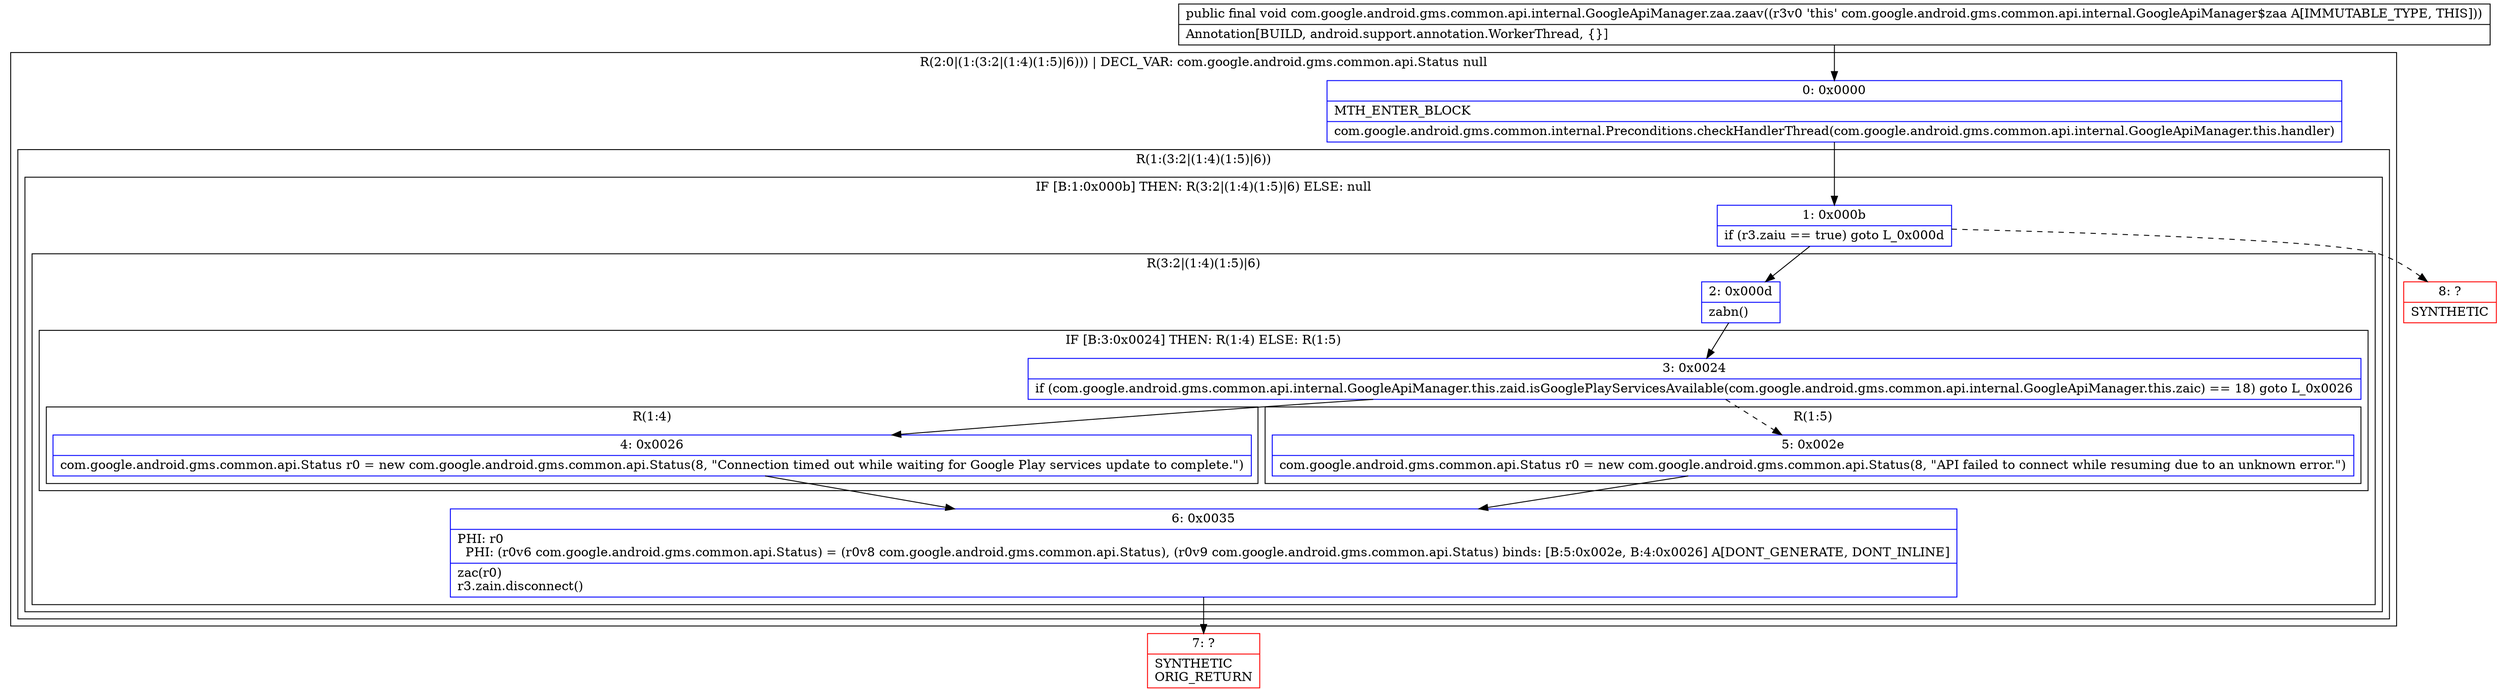 digraph "CFG forcom.google.android.gms.common.api.internal.GoogleApiManager.zaa.zaav()V" {
subgraph cluster_Region_989583608 {
label = "R(2:0|(1:(3:2|(1:4)(1:5)|6))) | DECL_VAR: com.google.android.gms.common.api.Status null\l";
node [shape=record,color=blue];
Node_0 [shape=record,label="{0\:\ 0x0000|MTH_ENTER_BLOCK\l|com.google.android.gms.common.internal.Preconditions.checkHandlerThread(com.google.android.gms.common.api.internal.GoogleApiManager.this.handler)\l}"];
subgraph cluster_Region_1046292848 {
label = "R(1:(3:2|(1:4)(1:5)|6))";
node [shape=record,color=blue];
subgraph cluster_IfRegion_1132389060 {
label = "IF [B:1:0x000b] THEN: R(3:2|(1:4)(1:5)|6) ELSE: null";
node [shape=record,color=blue];
Node_1 [shape=record,label="{1\:\ 0x000b|if (r3.zaiu == true) goto L_0x000d\l}"];
subgraph cluster_Region_2094677026 {
label = "R(3:2|(1:4)(1:5)|6)";
node [shape=record,color=blue];
Node_2 [shape=record,label="{2\:\ 0x000d|zabn()\l}"];
subgraph cluster_IfRegion_402786137 {
label = "IF [B:3:0x0024] THEN: R(1:4) ELSE: R(1:5)";
node [shape=record,color=blue];
Node_3 [shape=record,label="{3\:\ 0x0024|if (com.google.android.gms.common.api.internal.GoogleApiManager.this.zaid.isGooglePlayServicesAvailable(com.google.android.gms.common.api.internal.GoogleApiManager.this.zaic) == 18) goto L_0x0026\l}"];
subgraph cluster_Region_920143293 {
label = "R(1:4)";
node [shape=record,color=blue];
Node_4 [shape=record,label="{4\:\ 0x0026|com.google.android.gms.common.api.Status r0 = new com.google.android.gms.common.api.Status(8, \"Connection timed out while waiting for Google Play services update to complete.\")\l}"];
}
subgraph cluster_Region_1746662208 {
label = "R(1:5)";
node [shape=record,color=blue];
Node_5 [shape=record,label="{5\:\ 0x002e|com.google.android.gms.common.api.Status r0 = new com.google.android.gms.common.api.Status(8, \"API failed to connect while resuming due to an unknown error.\")\l}"];
}
}
Node_6 [shape=record,label="{6\:\ 0x0035|PHI: r0 \l  PHI: (r0v6 com.google.android.gms.common.api.Status) = (r0v8 com.google.android.gms.common.api.Status), (r0v9 com.google.android.gms.common.api.Status) binds: [B:5:0x002e, B:4:0x0026] A[DONT_GENERATE, DONT_INLINE]\l|zac(r0)\lr3.zain.disconnect()\l}"];
}
}
}
}
Node_7 [shape=record,color=red,label="{7\:\ ?|SYNTHETIC\lORIG_RETURN\l}"];
Node_8 [shape=record,color=red,label="{8\:\ ?|SYNTHETIC\l}"];
MethodNode[shape=record,label="{public final void com.google.android.gms.common.api.internal.GoogleApiManager.zaa.zaav((r3v0 'this' com.google.android.gms.common.api.internal.GoogleApiManager$zaa A[IMMUTABLE_TYPE, THIS]))  | Annotation[BUILD, android.support.annotation.WorkerThread, \{\}]\l}"];
MethodNode -> Node_0;
Node_0 -> Node_1;
Node_1 -> Node_2;
Node_1 -> Node_8[style=dashed];
Node_2 -> Node_3;
Node_3 -> Node_4;
Node_3 -> Node_5[style=dashed];
Node_4 -> Node_6;
Node_5 -> Node_6;
Node_6 -> Node_7;
}

